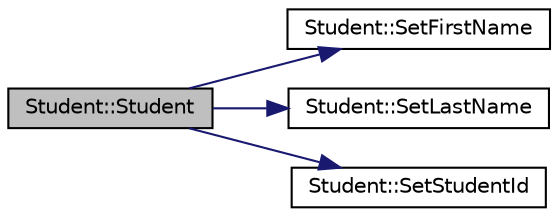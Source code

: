 digraph G
{
  edge [fontname="Helvetica",fontsize=10,labelfontname="Helvetica",labelfontsize=10];
  node [fontname="Helvetica",fontsize=10,shape=record];
  rankdir=LR;
  Node1 [label="Student::Student",height=0.2,width=0.4,color="black", fillcolor="grey75", style="filled" fontcolor="black"];
  Node1 -> Node2 [color="midnightblue",fontsize=10,style="solid",fontname="Helvetica"];
  Node2 [label="Student::SetFirstName",height=0.2,width=0.4,color="black", fillcolor="white", style="filled",URL="$class_student.html#426aec9483ec22e749ea4306925193b3",tooltip="Sets the first name."];
  Node1 -> Node3 [color="midnightblue",fontsize=10,style="solid",fontname="Helvetica"];
  Node3 [label="Student::SetLastName",height=0.2,width=0.4,color="black", fillcolor="white", style="filled",URL="$class_student.html#ce225c2e7efbc42affc862f423c8b22e",tooltip="Sets the last name."];
  Node1 -> Node4 [color="midnightblue",fontsize=10,style="solid",fontname="Helvetica"];
  Node4 [label="Student::SetStudentId",height=0.2,width=0.4,color="black", fillcolor="white", style="filled",URL="$class_student.html#886aaa38e179f68c9ec1de7a507a7d8f",tooltip="Sets the student Id."];
}
